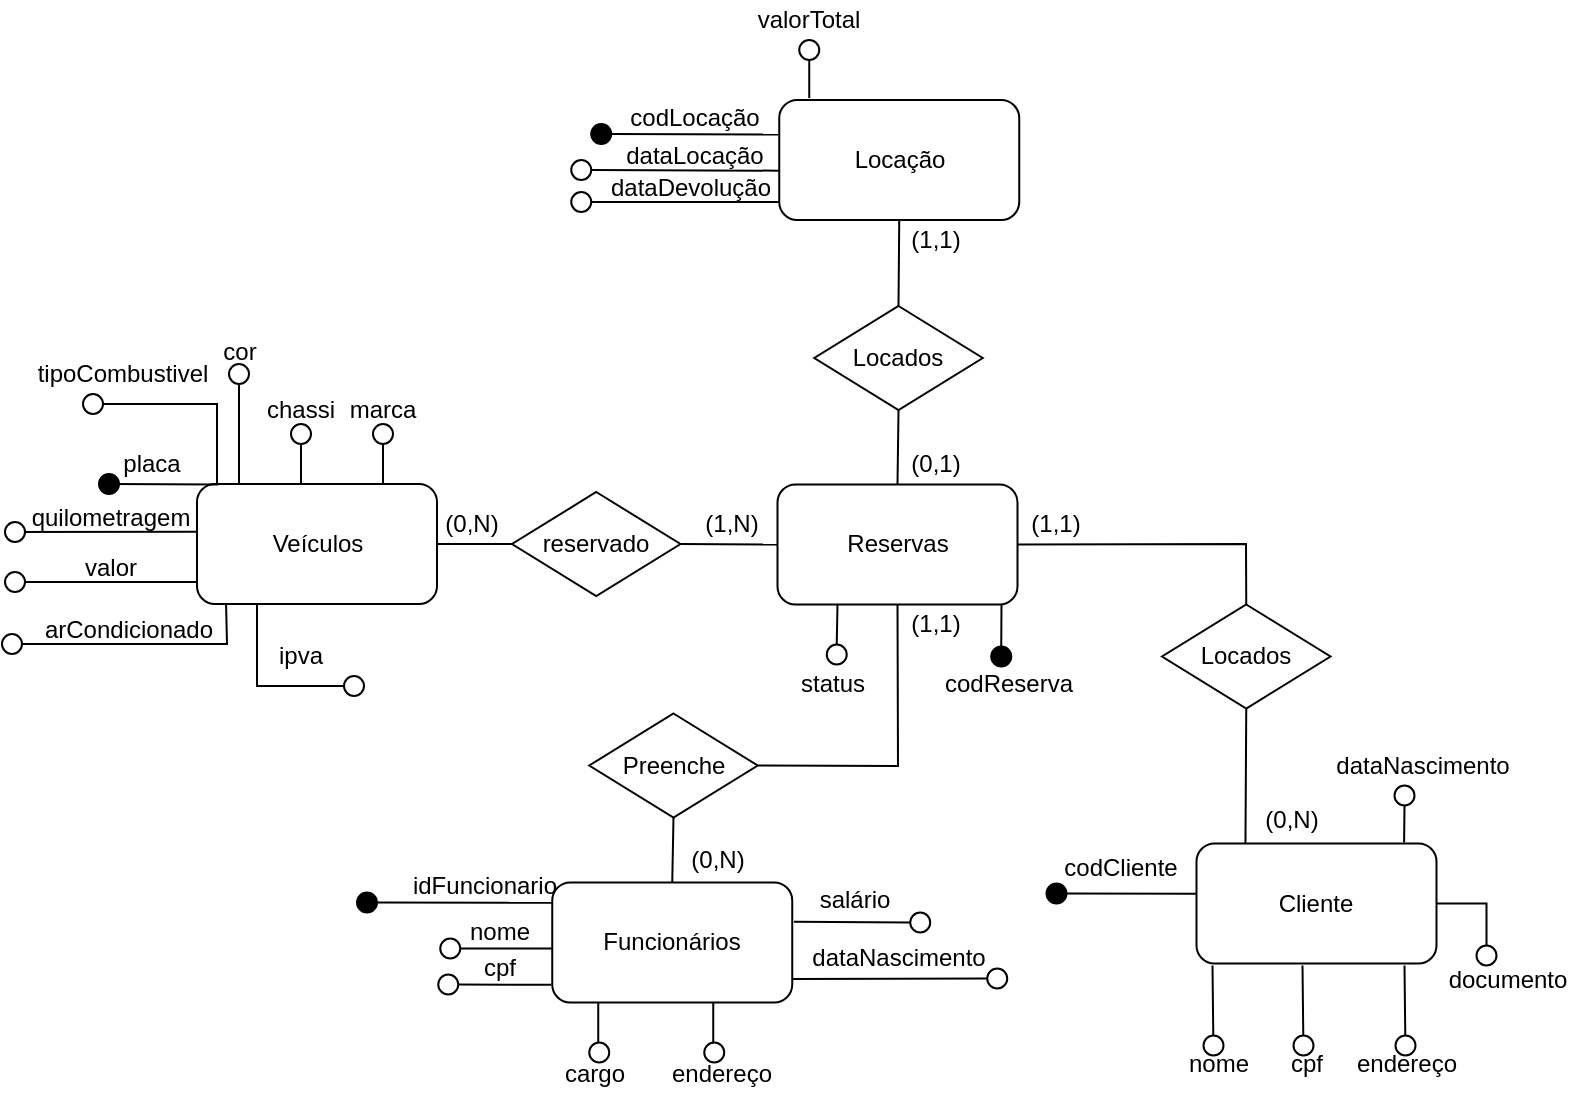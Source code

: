 <mxfile version="24.2.3" type="device">
  <diagram name="Página-1" id="VnBBMVNQWgk5OlFFL_0v">
    <mxGraphModel dx="875" dy="435" grid="1" gridSize="10" guides="1" tooltips="1" connect="1" arrows="1" fold="1" page="1" pageScale="1" pageWidth="827" pageHeight="1169" math="0" shadow="0">
      <root>
        <mxCell id="0" />
        <mxCell id="1" parent="0" />
        <mxCell id="yVumpU_fo2eu0GhCiqVe-48" value="Veículos" style="rounded=1;whiteSpace=wrap;html=1;" parent="1" vertex="1">
          <mxGeometry x="137.5" y="315" width="120" height="60" as="geometry" />
        </mxCell>
        <mxCell id="yVumpU_fo2eu0GhCiqVe-49" value="" style="endArrow=none;html=1;rounded=0;" parent="1" edge="1">
          <mxGeometry width="50" height="50" relative="1" as="geometry">
            <mxPoint x="147.5" y="315" as="sourcePoint" />
            <mxPoint x="89.5" y="275" as="targetPoint" />
            <Array as="points">
              <mxPoint x="147.5" y="275" />
            </Array>
          </mxGeometry>
        </mxCell>
        <mxCell id="yVumpU_fo2eu0GhCiqVe-51" value="placa" style="text;html=1;align=center;verticalAlign=middle;whiteSpace=wrap;rounded=0;" parent="1" vertex="1">
          <mxGeometry x="95" y="295" width="40" height="20" as="geometry" />
        </mxCell>
        <mxCell id="yVumpU_fo2eu0GhCiqVe-61" value="chassi" style="text;html=1;align=center;verticalAlign=middle;whiteSpace=wrap;rounded=0;" parent="1" vertex="1">
          <mxGeometry x="170" y="268" width="39" height="20" as="geometry" />
        </mxCell>
        <mxCell id="yVumpU_fo2eu0GhCiqVe-68" value="" style="endArrow=none;html=1;rounded=0;exitX=0.25;exitY=0;exitDx=0;exitDy=0;" parent="1" edge="1">
          <mxGeometry width="50" height="50" relative="1" as="geometry">
            <mxPoint x="189.5" y="315" as="sourcePoint" />
            <mxPoint x="189.5" y="295" as="targetPoint" />
          </mxGeometry>
        </mxCell>
        <mxCell id="yVumpU_fo2eu0GhCiqVe-69" value="" style="ellipse;whiteSpace=wrap;html=1;aspect=fixed;" parent="1" vertex="1">
          <mxGeometry x="184.5" y="285" width="10" height="10" as="geometry" />
        </mxCell>
        <mxCell id="yVumpU_fo2eu0GhCiqVe-70" value="tipoCombustivel" style="text;html=1;align=center;verticalAlign=middle;whiteSpace=wrap;rounded=0;" parent="1" vertex="1">
          <mxGeometry x="69" y="245" width="63" height="30" as="geometry" />
        </mxCell>
        <mxCell id="yVumpU_fo2eu0GhCiqVe-71" value="ipva" style="text;html=1;align=center;verticalAlign=middle;whiteSpace=wrap;rounded=0;" parent="1" vertex="1">
          <mxGeometry x="170" y="391" width="39" height="20" as="geometry" />
        </mxCell>
        <mxCell id="yVumpU_fo2eu0GhCiqVe-72" value="" style="endArrow=none;html=1;rounded=0;entryX=0;entryY=0.5;entryDx=0;entryDy=0;exitX=0.25;exitY=1;exitDx=0;exitDy=0;" parent="1" source="yVumpU_fo2eu0GhCiqVe-48" target="yVumpU_fo2eu0GhCiqVe-73" edge="1">
          <mxGeometry width="50" height="50" relative="1" as="geometry">
            <mxPoint x="211" y="315" as="sourcePoint" />
            <mxPoint x="211" y="255" as="targetPoint" />
            <Array as="points">
              <mxPoint x="167.5" y="416" />
            </Array>
          </mxGeometry>
        </mxCell>
        <mxCell id="yVumpU_fo2eu0GhCiqVe-73" value="" style="ellipse;whiteSpace=wrap;html=1;aspect=fixed;" parent="1" vertex="1">
          <mxGeometry x="211" y="411" width="10" height="10" as="geometry" />
        </mxCell>
        <mxCell id="yVumpU_fo2eu0GhCiqVe-74" value="" style="endArrow=none;html=1;rounded=0;entryX=0.5;entryY=1;entryDx=0;entryDy=0;exitX=0.25;exitY=0;exitDx=0;exitDy=0;" parent="1" target="yVumpU_fo2eu0GhCiqVe-75" edge="1">
          <mxGeometry width="50" height="50" relative="1" as="geometry">
            <mxPoint x="158.5" y="315" as="sourcePoint" />
            <mxPoint x="158.5" y="255" as="targetPoint" />
          </mxGeometry>
        </mxCell>
        <mxCell id="yVumpU_fo2eu0GhCiqVe-75" value="" style="ellipse;whiteSpace=wrap;html=1;aspect=fixed;" parent="1" vertex="1">
          <mxGeometry x="153.5" y="255" width="10" height="10" as="geometry" />
        </mxCell>
        <mxCell id="yVumpU_fo2eu0GhCiqVe-79" value="" style="ellipse;whiteSpace=wrap;html=1;aspect=fixed;" parent="1" vertex="1">
          <mxGeometry x="80.5" y="270" width="10" height="10" as="geometry" />
        </mxCell>
        <mxCell id="yVumpU_fo2eu0GhCiqVe-80" value="cor" style="text;html=1;align=center;verticalAlign=middle;whiteSpace=wrap;rounded=0;" parent="1" vertex="1">
          <mxGeometry x="143.5" y="239" width="30" height="20" as="geometry" />
        </mxCell>
        <mxCell id="yVumpU_fo2eu0GhCiqVe-84" value="marca" style="text;html=1;align=center;verticalAlign=middle;whiteSpace=wrap;rounded=0;" parent="1" vertex="1">
          <mxGeometry x="211" y="268" width="39" height="20" as="geometry" />
        </mxCell>
        <mxCell id="yVumpU_fo2eu0GhCiqVe-85" value="" style="endArrow=none;html=1;rounded=0;exitX=0.25;exitY=0;exitDx=0;exitDy=0;" parent="1" edge="1">
          <mxGeometry width="50" height="50" relative="1" as="geometry">
            <mxPoint x="230.5" y="315" as="sourcePoint" />
            <mxPoint x="230.5" y="295" as="targetPoint" />
          </mxGeometry>
        </mxCell>
        <mxCell id="yVumpU_fo2eu0GhCiqVe-86" value="" style="ellipse;whiteSpace=wrap;html=1;aspect=fixed;" parent="1" vertex="1">
          <mxGeometry x="225.5" y="285" width="10" height="10" as="geometry" />
        </mxCell>
        <mxCell id="yVumpU_fo2eu0GhCiqVe-94" value="" style="endArrow=none;html=1;rounded=0;entryX=0;entryY=0.5;entryDx=0;entryDy=0;exitX=-0.004;exitY=0.398;exitDx=0;exitDy=0;exitPerimeter=0;" parent="1" source="yVumpU_fo2eu0GhCiqVe-48" target="yVumpU_fo2eu0GhCiqVe-53" edge="1">
          <mxGeometry width="50" height="50" relative="1" as="geometry">
            <mxPoint x="77.5" y="345" as="sourcePoint" />
            <mxPoint x="137.5" y="345" as="targetPoint" />
          </mxGeometry>
        </mxCell>
        <mxCell id="yVumpU_fo2eu0GhCiqVe-53" value="" style="ellipse;whiteSpace=wrap;html=1;aspect=fixed;" parent="1" vertex="1">
          <mxGeometry x="41.5" y="334" width="10" height="10" as="geometry" />
        </mxCell>
        <mxCell id="yVumpU_fo2eu0GhCiqVe-100" value="quilometragem" style="text;html=1;align=center;verticalAlign=middle;whiteSpace=wrap;rounded=0;" parent="1" vertex="1">
          <mxGeometry x="60.5" y="319" width="67" height="26" as="geometry" />
        </mxCell>
        <mxCell id="yVumpU_fo2eu0GhCiqVe-102" value="" style="endArrow=none;html=1;rounded=0;entryX=0;entryY=0.5;entryDx=0;entryDy=0;exitX=-0.004;exitY=0.398;exitDx=0;exitDy=0;exitPerimeter=0;" parent="1" target="yVumpU_fo2eu0GhCiqVe-103" edge="1">
          <mxGeometry width="50" height="50" relative="1" as="geometry">
            <mxPoint x="137.5" y="364" as="sourcePoint" />
            <mxPoint x="137.5" y="370" as="targetPoint" />
          </mxGeometry>
        </mxCell>
        <mxCell id="yVumpU_fo2eu0GhCiqVe-103" value="" style="ellipse;whiteSpace=wrap;html=1;aspect=fixed;" parent="1" vertex="1">
          <mxGeometry x="41.5" y="359" width="10" height="10" as="geometry" />
        </mxCell>
        <mxCell id="yVumpU_fo2eu0GhCiqVe-104" value="valor" style="text;html=1;align=center;verticalAlign=middle;whiteSpace=wrap;rounded=0;" parent="1" vertex="1">
          <mxGeometry x="60.5" y="344" width="67" height="26" as="geometry" />
        </mxCell>
        <mxCell id="yVumpU_fo2eu0GhCiqVe-105" value="" style="endArrow=none;html=1;rounded=0;entryX=0;entryY=0.5;entryDx=0;entryDy=0;exitX=0.121;exitY=0.993;exitDx=0;exitDy=0;exitPerimeter=0;" parent="1" source="yVumpU_fo2eu0GhCiqVe-48" target="yVumpU_fo2eu0GhCiqVe-106" edge="1">
          <mxGeometry width="50" height="50" relative="1" as="geometry">
            <mxPoint x="147.5" y="395" as="sourcePoint" />
            <mxPoint x="136" y="401" as="targetPoint" />
            <Array as="points">
              <mxPoint x="152.5" y="395" />
            </Array>
          </mxGeometry>
        </mxCell>
        <mxCell id="yVumpU_fo2eu0GhCiqVe-106" value="" style="ellipse;whiteSpace=wrap;html=1;aspect=fixed;" parent="1" vertex="1">
          <mxGeometry x="40" y="390" width="10" height="10" as="geometry" />
        </mxCell>
        <mxCell id="yVumpU_fo2eu0GhCiqVe-107" value="arCondicionado" style="text;html=1;align=center;verticalAlign=middle;whiteSpace=wrap;rounded=0;" parent="1" vertex="1">
          <mxGeometry x="59" y="375" width="88.5" height="26" as="geometry" />
        </mxCell>
        <mxCell id="yVumpU_fo2eu0GhCiqVe-116" value="Funcionários" style="rounded=1;whiteSpace=wrap;html=1;" parent="1" vertex="1">
          <mxGeometry x="315.12" y="514.25" width="120" height="60" as="geometry" />
        </mxCell>
        <mxCell id="yVumpU_fo2eu0GhCiqVe-119" value="dataNascimento" style="text;html=1;align=center;verticalAlign=middle;whiteSpace=wrap;rounded=0;" parent="1" vertex="1">
          <mxGeometry x="451.37" y="542.25" width="74.5" height="20" as="geometry" />
        </mxCell>
        <mxCell id="yVumpU_fo2eu0GhCiqVe-120" value="" style="endArrow=none;html=1;rounded=0;exitX=1.002;exitY=0.805;exitDx=0;exitDy=0;entryX=0;entryY=0.5;entryDx=0;entryDy=0;exitPerimeter=0;" parent="1" edge="1" target="yVumpU_fo2eu0GhCiqVe-121" source="yVumpU_fo2eu0GhCiqVe-116">
          <mxGeometry width="50" height="50" relative="1" as="geometry">
            <mxPoint x="413.62" y="514.25" as="sourcePoint" />
            <mxPoint x="413.62" y="494.25" as="targetPoint" />
          </mxGeometry>
        </mxCell>
        <mxCell id="yVumpU_fo2eu0GhCiqVe-121" value="" style="ellipse;whiteSpace=wrap;html=1;aspect=fixed;" parent="1" vertex="1">
          <mxGeometry x="532.62" y="557.25" width="10" height="10" as="geometry" />
        </mxCell>
        <mxCell id="yVumpU_fo2eu0GhCiqVe-124" value="" style="ellipse;whiteSpace=wrap;html=1;aspect=fixed;fillStyle=solid;strokeColor=#000000;fillColor=#000000;" parent="1" vertex="1">
          <mxGeometry x="217.5" y="519.25" width="10" height="10" as="geometry" />
        </mxCell>
        <mxCell id="yVumpU_fo2eu0GhCiqVe-125" value="" style="endArrow=none;html=1;rounded=0;entryX=-0.001;entryY=0.169;entryDx=0;entryDy=0;entryPerimeter=0;" parent="1" source="yVumpU_fo2eu0GhCiqVe-124" target="yVumpU_fo2eu0GhCiqVe-116" edge="1">
          <mxGeometry width="50" height="50" relative="1" as="geometry">
            <mxPoint x="597.62" y="604.25" as="sourcePoint" />
            <mxPoint x="547.62" y="524.25" as="targetPoint" />
          </mxGeometry>
        </mxCell>
        <mxCell id="yVumpU_fo2eu0GhCiqVe-126" value="idFuncionario" style="text;html=1;align=center;verticalAlign=middle;whiteSpace=wrap;rounded=0;" parent="1" vertex="1">
          <mxGeometry x="243.87" y="506.25" width="74.5" height="20" as="geometry" />
        </mxCell>
        <mxCell id="yVumpU_fo2eu0GhCiqVe-127" value="" style="endArrow=none;html=1;rounded=0;entryX=1;entryY=0.5;entryDx=0;entryDy=0;exitX=1.031;exitY=1.164;exitDx=0;exitDy=0;exitPerimeter=0;" parent="1" edge="1" target="yVumpU_fo2eu0GhCiqVe-128" source="yVumpU_fo2eu0GhCiqVe-130">
          <mxGeometry width="50" height="50" relative="1" as="geometry">
            <mxPoint x="310" y="547" as="sourcePoint" />
            <mxPoint x="258.26" y="546.522" as="targetPoint" />
          </mxGeometry>
        </mxCell>
        <mxCell id="yVumpU_fo2eu0GhCiqVe-128" value="" style="ellipse;whiteSpace=wrap;html=1;aspect=fixed;" parent="1" vertex="1">
          <mxGeometry x="259.12" y="542.25" width="10" height="10" as="geometry" />
        </mxCell>
        <mxCell id="yVumpU_fo2eu0GhCiqVe-130" value="nome" style="text;html=1;align=center;verticalAlign=middle;whiteSpace=wrap;rounded=0;" parent="1" vertex="1">
          <mxGeometry x="264.12" y="533.25" width="49.5" height="12" as="geometry" />
        </mxCell>
        <mxCell id="yVumpU_fo2eu0GhCiqVe-131" value="" style="endArrow=none;html=1;rounded=0;entryX=1;entryY=0.5;entryDx=0;entryDy=0;exitX=-0.004;exitY=0.853;exitDx=0;exitDy=0;exitPerimeter=0;" parent="1" edge="1" target="yVumpU_fo2eu0GhCiqVe-132" source="yVumpU_fo2eu0GhCiqVe-116">
          <mxGeometry width="50" height="50" relative="1" as="geometry">
            <mxPoint x="310" y="570" as="sourcePoint" />
            <mxPoint x="258.26" y="564.522" as="targetPoint" />
          </mxGeometry>
        </mxCell>
        <mxCell id="yVumpU_fo2eu0GhCiqVe-132" value="" style="ellipse;whiteSpace=wrap;html=1;aspect=fixed;" parent="1" vertex="1">
          <mxGeometry x="258.12" y="560.25" width="10" height="10" as="geometry" />
        </mxCell>
        <mxCell id="yVumpU_fo2eu0GhCiqVe-133" value="cpf" style="text;html=1;align=center;verticalAlign=middle;whiteSpace=wrap;rounded=0;" parent="1" vertex="1">
          <mxGeometry x="264.12" y="551.25" width="49.5" height="12" as="geometry" />
        </mxCell>
        <mxCell id="yVumpU_fo2eu0GhCiqVe-134" value="salário" style="text;html=1;align=center;verticalAlign=middle;whiteSpace=wrap;rounded=0;" parent="1" vertex="1">
          <mxGeometry x="445.62" y="513.25" width="41.37" height="20" as="geometry" />
        </mxCell>
        <mxCell id="yVumpU_fo2eu0GhCiqVe-135" value="" style="endArrow=none;html=1;rounded=0;exitX=1.007;exitY=0.327;exitDx=0;exitDy=0;exitPerimeter=0;entryX=0;entryY=0.5;entryDx=0;entryDy=0;" parent="1" source="yVumpU_fo2eu0GhCiqVe-116" edge="1" target="yVumpU_fo2eu0GhCiqVe-136">
          <mxGeometry width="50" height="50" relative="1" as="geometry">
            <mxPoint x="333.12" y="512.75" as="sourcePoint" />
            <mxPoint x="333.12" y="492.75" as="targetPoint" />
          </mxGeometry>
        </mxCell>
        <mxCell id="yVumpU_fo2eu0GhCiqVe-136" value="" style="ellipse;whiteSpace=wrap;html=1;aspect=fixed;" parent="1" vertex="1">
          <mxGeometry x="494.12" y="529.25" width="10" height="10" as="geometry" />
        </mxCell>
        <mxCell id="yVumpU_fo2eu0GhCiqVe-140" value="" style="endArrow=none;html=1;rounded=0;exitX=0.25;exitY=0;exitDx=0;exitDy=0;" parent="1" edge="1">
          <mxGeometry width="50" height="50" relative="1" as="geometry">
            <mxPoint x="338.12" y="594.25" as="sourcePoint" />
            <mxPoint x="338.12" y="574.25" as="targetPoint" />
          </mxGeometry>
        </mxCell>
        <mxCell id="yVumpU_fo2eu0GhCiqVe-141" value="" style="ellipse;whiteSpace=wrap;html=1;aspect=fixed;" parent="1" vertex="1">
          <mxGeometry x="333.62" y="594.25" width="10" height="10" as="geometry" />
        </mxCell>
        <mxCell id="yVumpU_fo2eu0GhCiqVe-143" value="cargo" style="text;html=1;align=center;verticalAlign=middle;whiteSpace=wrap;rounded=0;" parent="1" vertex="1">
          <mxGeometry x="315.37" y="600.25" width="42.5" height="20" as="geometry" />
        </mxCell>
        <mxCell id="yVumpU_fo2eu0GhCiqVe-144" value="" style="endArrow=none;html=1;rounded=0;exitX=0.25;exitY=0;exitDx=0;exitDy=0;" parent="1" edge="1">
          <mxGeometry width="50" height="50" relative="1" as="geometry">
            <mxPoint x="395.62" y="594.25" as="sourcePoint" />
            <mxPoint x="395.62" y="574.25" as="targetPoint" />
          </mxGeometry>
        </mxCell>
        <mxCell id="yVumpU_fo2eu0GhCiqVe-145" value="" style="ellipse;whiteSpace=wrap;html=1;aspect=fixed;" parent="1" vertex="1">
          <mxGeometry x="391.12" y="594.25" width="10" height="10" as="geometry" />
        </mxCell>
        <mxCell id="yVumpU_fo2eu0GhCiqVe-146" value="endereço" style="text;html=1;align=center;verticalAlign=middle;whiteSpace=wrap;rounded=0;" parent="1" vertex="1">
          <mxGeometry x="370.87" y="600.25" width="57.75" height="20" as="geometry" />
        </mxCell>
        <mxCell id="yVumpU_fo2eu0GhCiqVe-151" value="Locação" style="rounded=1;whiteSpace=wrap;html=1;" parent="1" vertex="1">
          <mxGeometry x="428.62" y="123" width="120" height="60" as="geometry" />
        </mxCell>
        <mxCell id="yVumpU_fo2eu0GhCiqVe-152" value="" style="ellipse;whiteSpace=wrap;html=1;aspect=fixed;fillStyle=solid;strokeColor=#000000;fillColor=#000000;" parent="1" vertex="1">
          <mxGeometry x="334.62" y="135" width="10" height="10" as="geometry" />
        </mxCell>
        <mxCell id="yVumpU_fo2eu0GhCiqVe-153" value="" style="endArrow=none;html=1;rounded=0;entryX=-0.004;entryY=0.287;entryDx=0;entryDy=0;entryPerimeter=0;" parent="1" source="yVumpU_fo2eu0GhCiqVe-152" target="yVumpU_fo2eu0GhCiqVe-151" edge="1">
          <mxGeometry width="50" height="50" relative="1" as="geometry">
            <mxPoint x="479.12" y="220" as="sourcePoint" />
            <mxPoint x="428.62" y="140" as="targetPoint" />
          </mxGeometry>
        </mxCell>
        <mxCell id="yVumpU_fo2eu0GhCiqVe-154" value="codLocação" style="text;html=1;align=center;verticalAlign=middle;whiteSpace=wrap;rounded=0;" parent="1" vertex="1">
          <mxGeometry x="349.37" y="122" width="74.5" height="20" as="geometry" />
        </mxCell>
        <mxCell id="yVumpU_fo2eu0GhCiqVe-155" value="" style="endArrow=none;html=1;rounded=0;exitX=-0.002;exitY=0.589;exitDx=0;exitDy=0;exitPerimeter=0;entryX=1;entryY=0.5;entryDx=0;entryDy=0;" parent="1" source="yVumpU_fo2eu0GhCiqVe-151" target="yVumpU_fo2eu0GhCiqVe-156" edge="1">
          <mxGeometry width="50" height="50" relative="1" as="geometry">
            <mxPoint x="424.62" y="158" as="sourcePoint" />
            <mxPoint x="328.62" y="158" as="targetPoint" />
          </mxGeometry>
        </mxCell>
        <mxCell id="yVumpU_fo2eu0GhCiqVe-156" value="" style="ellipse;whiteSpace=wrap;html=1;aspect=fixed;" parent="1" vertex="1">
          <mxGeometry x="324.62" y="153" width="10" height="10" as="geometry" />
        </mxCell>
        <mxCell id="yVumpU_fo2eu0GhCiqVe-157" value="dataLocação" style="text;html=1;align=center;verticalAlign=middle;whiteSpace=wrap;rounded=0;" parent="1" vertex="1">
          <mxGeometry x="347.62" y="145" width="76.5" height="12" as="geometry" />
        </mxCell>
        <mxCell id="yVumpU_fo2eu0GhCiqVe-162" value="" style="endArrow=none;html=1;rounded=0;exitX=-0.002;exitY=0.589;exitDx=0;exitDy=0;exitPerimeter=0;entryX=1;entryY=0.5;entryDx=0;entryDy=0;" parent="1" target="yVumpU_fo2eu0GhCiqVe-163" edge="1">
          <mxGeometry width="50" height="50" relative="1" as="geometry">
            <mxPoint x="428.62" y="174" as="sourcePoint" />
            <mxPoint x="328.62" y="174" as="targetPoint" />
          </mxGeometry>
        </mxCell>
        <mxCell id="yVumpU_fo2eu0GhCiqVe-163" value="" style="ellipse;whiteSpace=wrap;html=1;aspect=fixed;" parent="1" vertex="1">
          <mxGeometry x="324.62" y="169" width="10" height="10" as="geometry" />
        </mxCell>
        <mxCell id="yVumpU_fo2eu0GhCiqVe-164" value="dataDevolução" style="text;html=1;align=center;verticalAlign=middle;whiteSpace=wrap;rounded=0;" parent="1" vertex="1">
          <mxGeometry x="340.62" y="161" width="86.5" height="12" as="geometry" />
        </mxCell>
        <mxCell id="yVumpU_fo2eu0GhCiqVe-165" value="valorTotal" style="text;html=1;align=center;verticalAlign=middle;whiteSpace=wrap;rounded=0;" parent="1" vertex="1">
          <mxGeometry x="406.37" y="73" width="74.5" height="20" as="geometry" />
        </mxCell>
        <mxCell id="yVumpU_fo2eu0GhCiqVe-166" value="" style="endArrow=none;html=1;rounded=0;" parent="1" edge="1">
          <mxGeometry width="50" height="50" relative="1" as="geometry">
            <mxPoint x="443.62" y="122" as="sourcePoint" />
            <mxPoint x="443.62" y="103" as="targetPoint" />
          </mxGeometry>
        </mxCell>
        <mxCell id="yVumpU_fo2eu0GhCiqVe-167" value="" style="ellipse;whiteSpace=wrap;html=1;aspect=fixed;" parent="1" vertex="1">
          <mxGeometry x="438.62" y="93" width="10" height="10" as="geometry" />
        </mxCell>
        <mxCell id="yVumpU_fo2eu0GhCiqVe-172" value="Cliente" style="rounded=1;whiteSpace=wrap;html=1;" parent="1" vertex="1">
          <mxGeometry x="637.25" y="494.75" width="120" height="60" as="geometry" />
        </mxCell>
        <mxCell id="yVumpU_fo2eu0GhCiqVe-173" value="dataNascimento" style="text;html=1;align=center;verticalAlign=middle;whiteSpace=wrap;rounded=0;" parent="1" vertex="1">
          <mxGeometry x="712.75" y="445.75" width="74.5" height="20" as="geometry" />
        </mxCell>
        <mxCell id="yVumpU_fo2eu0GhCiqVe-174" value="" style="endArrow=none;html=1;rounded=0;exitX=0.865;exitY=-0.008;exitDx=0;exitDy=0;exitPerimeter=0;entryX=0.5;entryY=1;entryDx=0;entryDy=0;" parent="1" edge="1" target="yVumpU_fo2eu0GhCiqVe-175" source="yVumpU_fo2eu0GhCiqVe-172">
          <mxGeometry width="50" height="50" relative="1" as="geometry">
            <mxPoint x="742.25" y="495.75" as="sourcePoint" />
            <mxPoint x="742.25" y="475.75" as="targetPoint" />
          </mxGeometry>
        </mxCell>
        <mxCell id="yVumpU_fo2eu0GhCiqVe-175" value="" style="ellipse;whiteSpace=wrap;html=1;aspect=fixed;" parent="1" vertex="1">
          <mxGeometry x="736.25" y="465.75" width="10" height="10" as="geometry" />
        </mxCell>
        <mxCell id="yVumpU_fo2eu0GhCiqVe-176" value="" style="ellipse;whiteSpace=wrap;html=1;aspect=fixed;fillStyle=solid;strokeColor=#000000;fillColor=#000000;direction=south;" parent="1" vertex="1">
          <mxGeometry x="562.25" y="514.75" width="10" height="10" as="geometry" />
        </mxCell>
        <mxCell id="yVumpU_fo2eu0GhCiqVe-177" value="" style="endArrow=none;html=1;rounded=0;entryX=0.002;entryY=0.418;entryDx=0;entryDy=0;entryPerimeter=0;" parent="1" source="yVumpU_fo2eu0GhCiqVe-176" target="yVumpU_fo2eu0GhCiqVe-172" edge="1">
          <mxGeometry width="50" height="50" relative="1" as="geometry">
            <mxPoint x="661.75" y="586.75" as="sourcePoint" />
            <mxPoint x="567.25" y="565.75" as="targetPoint" />
          </mxGeometry>
        </mxCell>
        <mxCell id="yVumpU_fo2eu0GhCiqVe-179" value="codCliente" style="text;html=1;align=center;verticalAlign=middle;whiteSpace=wrap;rounded=0;" parent="1" vertex="1">
          <mxGeometry x="562.25" y="496.75" width="74.5" height="20" as="geometry" />
        </mxCell>
        <mxCell id="yVumpU_fo2eu0GhCiqVe-180" value="nome" style="text;html=1;align=center;verticalAlign=middle;whiteSpace=wrap;rounded=0;" parent="1" vertex="1">
          <mxGeometry x="625" y="596.75" width="47.25" height="16" as="geometry" />
        </mxCell>
        <mxCell id="yVumpU_fo2eu0GhCiqVe-181" value="" style="endArrow=none;html=1;rounded=0;exitX=0.25;exitY=1;exitDx=0;exitDy=0;" parent="1" edge="1">
          <mxGeometry width="50" height="50" relative="1" as="geometry">
            <mxPoint x="645.25" y="555.75" as="sourcePoint" />
            <mxPoint x="645.75" y="600.75" as="targetPoint" />
          </mxGeometry>
        </mxCell>
        <mxCell id="yVumpU_fo2eu0GhCiqVe-182" value="" style="ellipse;whiteSpace=wrap;html=1;aspect=fixed;" parent="1" vertex="1">
          <mxGeometry x="640.75" y="590.75" width="10" height="10" as="geometry" />
        </mxCell>
        <mxCell id="yVumpU_fo2eu0GhCiqVe-183" value="cpf" style="text;html=1;align=center;verticalAlign=middle;whiteSpace=wrap;rounded=0;" parent="1" vertex="1">
          <mxGeometry x="668.5" y="596.75" width="47.25" height="16" as="geometry" />
        </mxCell>
        <mxCell id="yVumpU_fo2eu0GhCiqVe-184" value="" style="endArrow=none;html=1;rounded=0;exitX=0.25;exitY=1;exitDx=0;exitDy=0;" parent="1" edge="1">
          <mxGeometry width="50" height="50" relative="1" as="geometry">
            <mxPoint x="690.25" y="555.75" as="sourcePoint" />
            <mxPoint x="690.75" y="600.75" as="targetPoint" />
          </mxGeometry>
        </mxCell>
        <mxCell id="yVumpU_fo2eu0GhCiqVe-185" value="" style="ellipse;whiteSpace=wrap;html=1;aspect=fixed;" parent="1" vertex="1">
          <mxGeometry x="685.75" y="590.75" width="10" height="10" as="geometry" />
        </mxCell>
        <mxCell id="yVumpU_fo2eu0GhCiqVe-186" value="" style="endArrow=none;html=1;rounded=0;exitX=0.25;exitY=1;exitDx=0;exitDy=0;" parent="1" edge="1">
          <mxGeometry width="50" height="50" relative="1" as="geometry">
            <mxPoint x="741.25" y="555.75" as="sourcePoint" />
            <mxPoint x="741.75" y="600.75" as="targetPoint" />
          </mxGeometry>
        </mxCell>
        <mxCell id="yVumpU_fo2eu0GhCiqVe-187" value="" style="ellipse;whiteSpace=wrap;html=1;aspect=fixed;" parent="1" vertex="1">
          <mxGeometry x="736.75" y="590.75" width="10" height="10" as="geometry" />
        </mxCell>
        <mxCell id="yVumpU_fo2eu0GhCiqVe-188" value="endereço" style="text;html=1;align=center;verticalAlign=middle;whiteSpace=wrap;rounded=0;" parent="1" vertex="1">
          <mxGeometry x="718.63" y="596.75" width="47.25" height="16" as="geometry" />
        </mxCell>
        <mxCell id="yVumpU_fo2eu0GhCiqVe-189" value="" style="endArrow=none;html=1;rounded=0;exitX=1;exitY=0.5;exitDx=0;exitDy=0;entryX=0.5;entryY=0;entryDx=0;entryDy=0;" parent="1" source="yVumpU_fo2eu0GhCiqVe-172" edge="1" target="yVumpU_fo2eu0GhCiqVe-190">
          <mxGeometry width="50" height="50" relative="1" as="geometry">
            <mxPoint x="767.25" y="528.75" as="sourcePoint" />
            <mxPoint x="790.37" y="561.25" as="targetPoint" />
            <Array as="points">
              <mxPoint x="782.25" y="524.75" />
            </Array>
          </mxGeometry>
        </mxCell>
        <mxCell id="yVumpU_fo2eu0GhCiqVe-190" value="" style="ellipse;whiteSpace=wrap;html=1;aspect=fixed;" parent="1" vertex="1">
          <mxGeometry x="777.25" y="545.75" width="10" height="10" as="geometry" />
        </mxCell>
        <mxCell id="yVumpU_fo2eu0GhCiqVe-191" value="documento" style="text;html=1;align=center;verticalAlign=middle;whiteSpace=wrap;rounded=0;" parent="1" vertex="1">
          <mxGeometry x="763.25" y="555.25" width="60" height="16" as="geometry" />
        </mxCell>
        <mxCell id="yVumpU_fo2eu0GhCiqVe-195" value="" style="ellipse;whiteSpace=wrap;html=1;aspect=fixed;fillStyle=solid;strokeColor=#000000;fillColor=#000000;" parent="1" vertex="1">
          <mxGeometry x="534.62" y="396.25" width="10" height="10" as="geometry" />
        </mxCell>
        <mxCell id="yVumpU_fo2eu0GhCiqVe-196" value="" style="endArrow=none;html=1;rounded=0;entryX=0.75;entryY=1;entryDx=0;entryDy=0;" parent="1" source="yVumpU_fo2eu0GhCiqVe-195" edge="1">
          <mxGeometry width="50" height="50" relative="1" as="geometry">
            <mxPoint x="620.12" y="470.25" as="sourcePoint" />
            <mxPoint x="539.75" y="374.25" as="targetPoint" />
          </mxGeometry>
        </mxCell>
        <mxCell id="yVumpU_fo2eu0GhCiqVe-197" value="codReserva" style="text;html=1;align=center;verticalAlign=middle;whiteSpace=wrap;rounded=0;" parent="1" vertex="1">
          <mxGeometry x="506.12" y="405.25" width="74.5" height="20" as="geometry" />
        </mxCell>
        <mxCell id="yVumpU_fo2eu0GhCiqVe-198" value="" style="endArrow=none;html=1;rounded=0;exitX=0.25;exitY=1;exitDx=0;exitDy=0;entryX=0.5;entryY=0;entryDx=0;entryDy=0;" parent="1" source="mbFe5LaFisHUtOh8o3b0-1" target="yVumpU_fo2eu0GhCiqVe-199" edge="1">
          <mxGeometry width="50" height="50" relative="1" as="geometry">
            <mxPoint x="463.12" y="355.5" as="sourcePoint" />
            <mxPoint x="461.37" y="405.25" as="targetPoint" />
          </mxGeometry>
        </mxCell>
        <mxCell id="yVumpU_fo2eu0GhCiqVe-199" value="" style="ellipse;whiteSpace=wrap;html=1;aspect=fixed;" parent="1" vertex="1">
          <mxGeometry x="452.37" y="395.25" width="10" height="10" as="geometry" />
        </mxCell>
        <mxCell id="yVumpU_fo2eu0GhCiqVe-200" value="status" style="text;html=1;align=center;verticalAlign=middle;whiteSpace=wrap;rounded=0;" parent="1" vertex="1">
          <mxGeometry x="418.12" y="405.25" width="74.5" height="20" as="geometry" />
        </mxCell>
        <mxCell id="O6wnGlkXrCHWe0W00ED_-59" value="" style="ellipse;whiteSpace=wrap;html=1;aspect=fixed;fillStyle=solid;strokeColor=#000000;fillColor=#000000;" parent="1" vertex="1">
          <mxGeometry x="88.5" y="310" width="10" height="10" as="geometry" />
        </mxCell>
        <mxCell id="O6wnGlkXrCHWe0W00ED_-60" value="" style="endArrow=none;html=1;rounded=0;entryX=0.088;entryY=0.004;entryDx=0;entryDy=0;entryPerimeter=0;exitX=0;exitY=1;exitDx=0;exitDy=0;" parent="1" source="yVumpU_fo2eu0GhCiqVe-51" target="yVumpU_fo2eu0GhCiqVe-48" edge="1">
          <mxGeometry width="50" height="50" relative="1" as="geometry">
            <mxPoint x="199" y="395" as="sourcePoint" />
            <mxPoint x="148" y="315" as="targetPoint" />
          </mxGeometry>
        </mxCell>
        <mxCell id="mbFe5LaFisHUtOh8o3b0-1" value="Reservas" style="rounded=1;whiteSpace=wrap;html=1;" vertex="1" parent="1">
          <mxGeometry x="427.75" y="315.25" width="120" height="60" as="geometry" />
        </mxCell>
        <mxCell id="mbFe5LaFisHUtOh8o3b0-6" value="reservado" style="rhombus;whiteSpace=wrap;html=1;" vertex="1" parent="1">
          <mxGeometry x="294.99" y="319" width="84.25" height="52" as="geometry" />
        </mxCell>
        <mxCell id="mbFe5LaFisHUtOh8o3b0-9" value="" style="endArrow=none;html=1;rounded=0;exitX=1;exitY=0.5;exitDx=0;exitDy=0;entryX=0;entryY=0.5;entryDx=0;entryDy=0;" edge="1" parent="1" source="yVumpU_fo2eu0GhCiqVe-48" target="mbFe5LaFisHUtOh8o3b0-6">
          <mxGeometry width="50" height="50" relative="1" as="geometry">
            <mxPoint x="240.5" y="325" as="sourcePoint" />
            <mxPoint x="240.5" y="305" as="targetPoint" />
          </mxGeometry>
        </mxCell>
        <mxCell id="mbFe5LaFisHUtOh8o3b0-10" value="" style="endArrow=none;html=1;rounded=0;exitX=1;exitY=0.5;exitDx=0;exitDy=0;entryX=0;entryY=0.5;entryDx=0;entryDy=0;" edge="1" parent="1" source="mbFe5LaFisHUtOh8o3b0-6" target="mbFe5LaFisHUtOh8o3b0-1">
          <mxGeometry width="50" height="50" relative="1" as="geometry">
            <mxPoint x="268" y="355" as="sourcePoint" />
            <mxPoint x="300" y="355" as="targetPoint" />
          </mxGeometry>
        </mxCell>
        <mxCell id="mbFe5LaFisHUtOh8o3b0-11" value="(0,N)" style="text;html=1;align=center;verticalAlign=middle;whiteSpace=wrap;rounded=0;" vertex="1" parent="1">
          <mxGeometry x="256" y="325" width="38" height="20" as="geometry" />
        </mxCell>
        <mxCell id="mbFe5LaFisHUtOh8o3b0-12" value="(1,N&lt;span style=&quot;background-color: initial;&quot;&gt;)&lt;/span&gt;" style="text;html=1;align=center;verticalAlign=middle;whiteSpace=wrap;rounded=0;" vertex="1" parent="1">
          <mxGeometry x="385.62" y="325" width="38" height="20" as="geometry" />
        </mxCell>
        <mxCell id="mbFe5LaFisHUtOh8o3b0-15" value="Locados" style="rhombus;whiteSpace=wrap;html=1;" vertex="1" parent="1">
          <mxGeometry x="446.13" y="226" width="84.25" height="52" as="geometry" />
        </mxCell>
        <mxCell id="mbFe5LaFisHUtOh8o3b0-16" value="" style="endArrow=none;html=1;rounded=0;exitX=0.5;exitY=1;exitDx=0;exitDy=0;entryX=0.5;entryY=0;entryDx=0;entryDy=0;" edge="1" parent="1" source="yVumpU_fo2eu0GhCiqVe-151" target="mbFe5LaFisHUtOh8o3b0-15">
          <mxGeometry width="50" height="50" relative="1" as="geometry">
            <mxPoint x="468.5" y="388" as="sourcePoint" />
            <mxPoint x="467.5" y="408" as="targetPoint" />
          </mxGeometry>
        </mxCell>
        <mxCell id="mbFe5LaFisHUtOh8o3b0-18" value="Locados" style="rhombus;whiteSpace=wrap;html=1;" vertex="1" parent="1">
          <mxGeometry x="620" y="375.25" width="84.25" height="52" as="geometry" />
        </mxCell>
        <mxCell id="mbFe5LaFisHUtOh8o3b0-19" value="" style="endArrow=none;html=1;rounded=0;exitX=0.5;exitY=0;exitDx=0;exitDy=0;entryX=1;entryY=0.5;entryDx=0;entryDy=0;" edge="1" parent="1" source="mbFe5LaFisHUtOh8o3b0-18" target="mbFe5LaFisHUtOh8o3b0-1">
          <mxGeometry width="50" height="50" relative="1" as="geometry">
            <mxPoint x="751" y="504" as="sourcePoint" />
            <mxPoint x="751" y="486" as="targetPoint" />
            <Array as="points">
              <mxPoint x="662" y="345" />
            </Array>
          </mxGeometry>
        </mxCell>
        <mxCell id="mbFe5LaFisHUtOh8o3b0-20" value="" style="endArrow=none;html=1;rounded=0;exitX=0.204;exitY=-0.003;exitDx=0;exitDy=0;entryX=0.5;entryY=1;entryDx=0;entryDy=0;exitPerimeter=0;" edge="1" parent="1" source="yVumpU_fo2eu0GhCiqVe-172" target="mbFe5LaFisHUtOh8o3b0-18">
          <mxGeometry width="50" height="50" relative="1" as="geometry">
            <mxPoint x="751" y="504" as="sourcePoint" />
            <mxPoint x="751" y="486" as="targetPoint" />
          </mxGeometry>
        </mxCell>
        <mxCell id="mbFe5LaFisHUtOh8o3b0-24" value="Preenche" style="rhombus;whiteSpace=wrap;html=1;" vertex="1" parent="1">
          <mxGeometry x="333.62" y="429.75" width="84.25" height="52" as="geometry" />
        </mxCell>
        <mxCell id="mbFe5LaFisHUtOh8o3b0-25" value="" style="endArrow=none;html=1;rounded=0;exitX=1;exitY=0.5;exitDx=0;exitDy=0;entryX=0.5;entryY=1;entryDx=0;entryDy=0;" edge="1" parent="1" source="mbFe5LaFisHUtOh8o3b0-24" target="mbFe5LaFisHUtOh8o3b0-1">
          <mxGeometry width="50" height="50" relative="1" as="geometry">
            <mxPoint x="672" y="505" as="sourcePoint" />
            <mxPoint x="672" y="437" as="targetPoint" />
            <Array as="points">
              <mxPoint x="488" y="456" />
            </Array>
          </mxGeometry>
        </mxCell>
        <mxCell id="mbFe5LaFisHUtOh8o3b0-26" value="" style="endArrow=none;html=1;rounded=0;exitX=0.5;exitY=0;exitDx=0;exitDy=0;entryX=0.5;entryY=1;entryDx=0;entryDy=0;" edge="1" parent="1" source="yVumpU_fo2eu0GhCiqVe-116" target="mbFe5LaFisHUtOh8o3b0-24">
          <mxGeometry width="50" height="50" relative="1" as="geometry">
            <mxPoint x="672" y="505" as="sourcePoint" />
            <mxPoint x="672" y="437" as="targetPoint" />
          </mxGeometry>
        </mxCell>
        <mxCell id="mbFe5LaFisHUtOh8o3b0-27" value="(0,N)" style="text;html=1;align=center;verticalAlign=middle;whiteSpace=wrap;rounded=0;" vertex="1" parent="1">
          <mxGeometry x="379.24" y="493.25" width="38" height="20" as="geometry" />
        </mxCell>
        <mxCell id="mbFe5LaFisHUtOh8o3b0-29" value="(1,1)" style="text;html=1;align=center;verticalAlign=middle;whiteSpace=wrap;rounded=0;" vertex="1" parent="1">
          <mxGeometry x="487.87" y="375" width="38" height="20" as="geometry" />
        </mxCell>
        <mxCell id="mbFe5LaFisHUtOh8o3b0-30" value="(1,1)" style="text;html=1;align=center;verticalAlign=middle;whiteSpace=wrap;rounded=0;" vertex="1" parent="1">
          <mxGeometry x="548.25" y="325" width="38" height="20" as="geometry" />
        </mxCell>
        <mxCell id="mbFe5LaFisHUtOh8o3b0-31" value="(0,N)" style="text;html=1;align=center;verticalAlign=middle;whiteSpace=wrap;rounded=0;" vertex="1" parent="1">
          <mxGeometry x="666.25" y="473.25" width="38" height="20" as="geometry" />
        </mxCell>
        <mxCell id="mbFe5LaFisHUtOh8o3b0-33" value="" style="endArrow=none;html=1;rounded=0;exitX=0.5;exitY=0;exitDx=0;exitDy=0;entryX=0.5;entryY=1;entryDx=0;entryDy=0;" edge="1" parent="1" source="mbFe5LaFisHUtOh8o3b0-1" target="mbFe5LaFisHUtOh8o3b0-15">
          <mxGeometry width="50" height="50" relative="1" as="geometry">
            <mxPoint x="672" y="505" as="sourcePoint" />
            <mxPoint x="672" y="437" as="targetPoint" />
          </mxGeometry>
        </mxCell>
        <mxCell id="mbFe5LaFisHUtOh8o3b0-34" value="(1,1)" style="text;html=1;align=center;verticalAlign=middle;whiteSpace=wrap;rounded=0;" vertex="1" parent="1">
          <mxGeometry x="487.87" y="183" width="38" height="20" as="geometry" />
        </mxCell>
        <mxCell id="mbFe5LaFisHUtOh8o3b0-35" value="(0,1)" style="text;html=1;align=center;verticalAlign=middle;whiteSpace=wrap;rounded=0;" vertex="1" parent="1">
          <mxGeometry x="487.87" y="295" width="38" height="20" as="geometry" />
        </mxCell>
      </root>
    </mxGraphModel>
  </diagram>
</mxfile>

